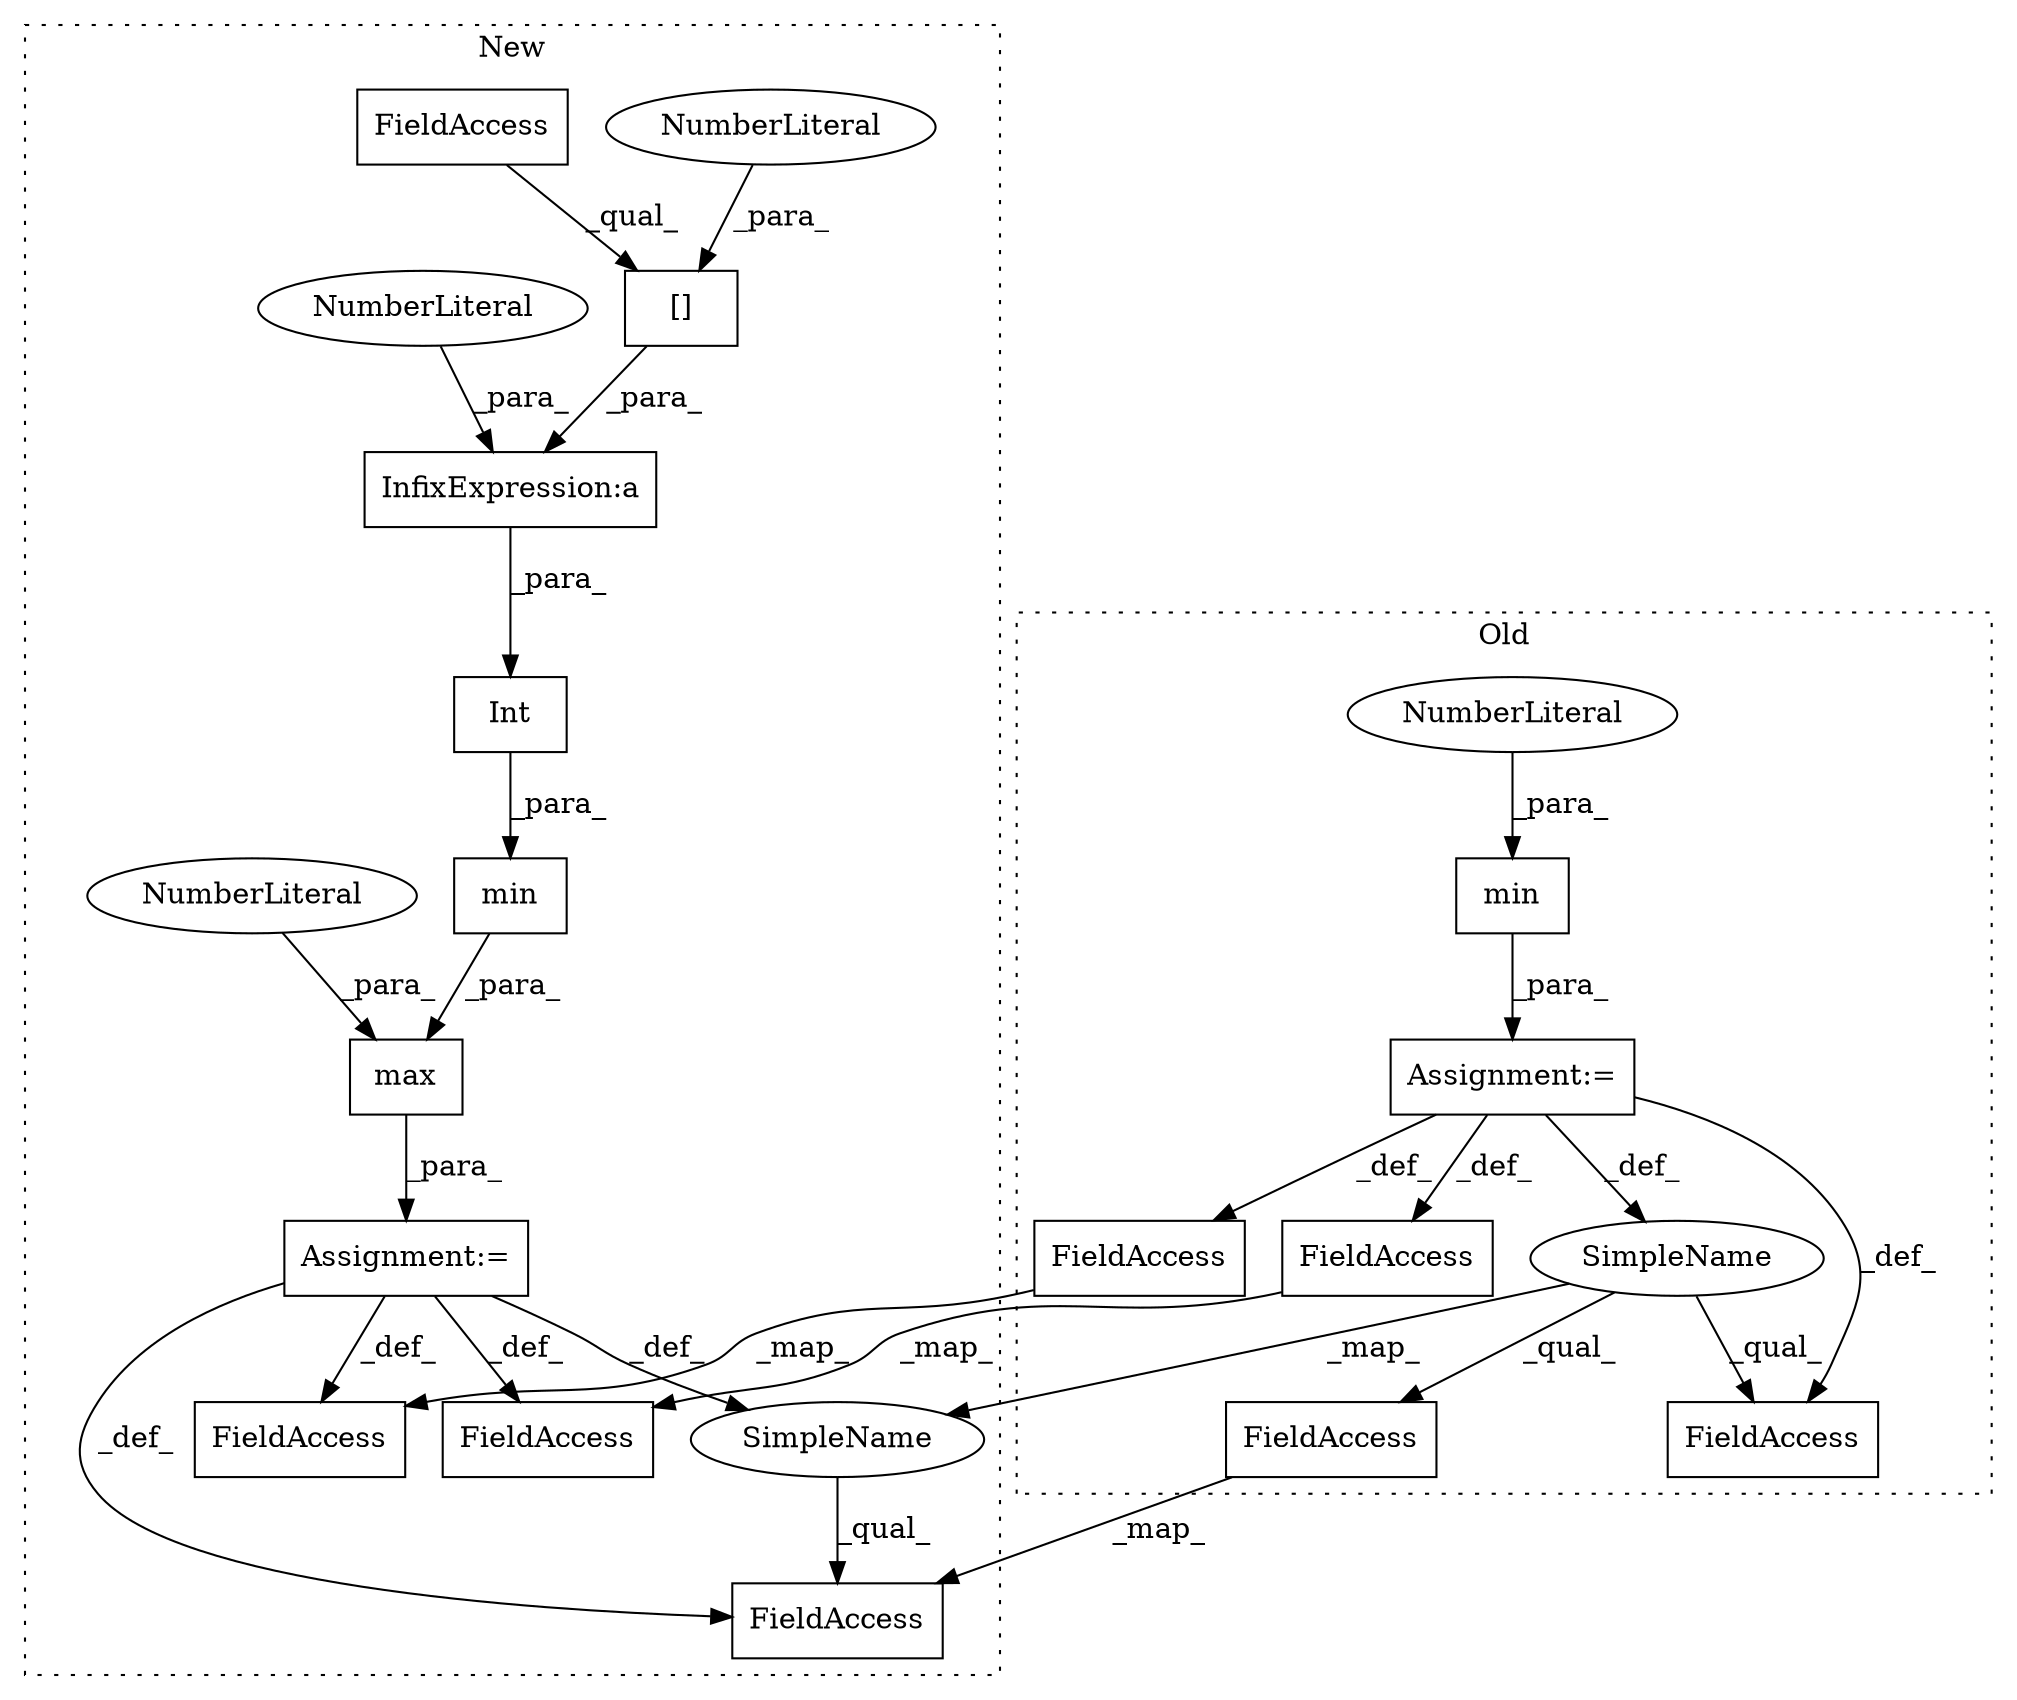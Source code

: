 digraph G {
subgraph cluster0 {
1 [label="min" a="32" s="1881,1901" l="4,1" shape="box"];
3 [label="Assignment:=" a="7" s="1880" l="1" shape="box"];
6 [label="NumberLiteral" a="34" s="1885" l="3" shape="ellipse"];
15 [label="FieldAccess" a="22" s="2104" l="14" shape="box"];
17 [label="FieldAccess" a="22" s="2481" l="14" shape="box"];
18 [label="FieldAccess" a="22" s="2411" l="16" shape="box"];
19 [label="SimpleName" a="42" s="2385" l="3" shape="ellipse"];
21 [label="FieldAccess" a="22" s="2411" l="16" shape="box"];
label = "Old";
style="dotted";
}
subgraph cluster1 {
2 [label="[]" a="2" s="1863,1872" l="8,1" shape="box"];
4 [label="NumberLiteral" a="34" s="1871" l="1" shape="ellipse"];
5 [label="FieldAccess" a="22" s="1863" l="7" shape="box"];
7 [label="InfixExpression:a" a="27" s="1873" l="3" shape="box"];
8 [label="NumberLiteral" a="34" s="1876" l="1" shape="ellipse"];
9 [label="min" a="32" s="1855,1891" l="4,1" shape="box"];
10 [label="max" a="32" s="1849,1892" l="4,1" shape="box"];
11 [label="NumberLiteral" a="34" s="1853" l="1" shape="ellipse"];
12 [label="Assignment:=" a="7" s="1848" l="1" shape="box"];
13 [label="Int" a="32" s="1859,1877" l="4,1" shape="box"];
14 [label="FieldAccess" a="22" s="2095" l="14" shape="box"];
16 [label="FieldAccess" a="22" s="2472" l="14" shape="box"];
20 [label="SimpleName" a="42" s="2376" l="3" shape="ellipse"];
22 [label="FieldAccess" a="22" s="2402" l="16" shape="box"];
label = "New";
style="dotted";
}
1 -> 3 [label="_para_"];
2 -> 7 [label="_para_"];
3 -> 18 [label="_def_"];
3 -> 19 [label="_def_"];
3 -> 15 [label="_def_"];
3 -> 17 [label="_def_"];
4 -> 2 [label="_para_"];
5 -> 2 [label="_qual_"];
6 -> 1 [label="_para_"];
7 -> 13 [label="_para_"];
8 -> 7 [label="_para_"];
9 -> 10 [label="_para_"];
10 -> 12 [label="_para_"];
11 -> 10 [label="_para_"];
12 -> 14 [label="_def_"];
12 -> 16 [label="_def_"];
12 -> 22 [label="_def_"];
12 -> 20 [label="_def_"];
13 -> 9 [label="_para_"];
15 -> 14 [label="_map_"];
17 -> 16 [label="_map_"];
19 -> 18 [label="_qual_"];
19 -> 20 [label="_map_"];
19 -> 21 [label="_qual_"];
20 -> 22 [label="_qual_"];
21 -> 22 [label="_map_"];
}